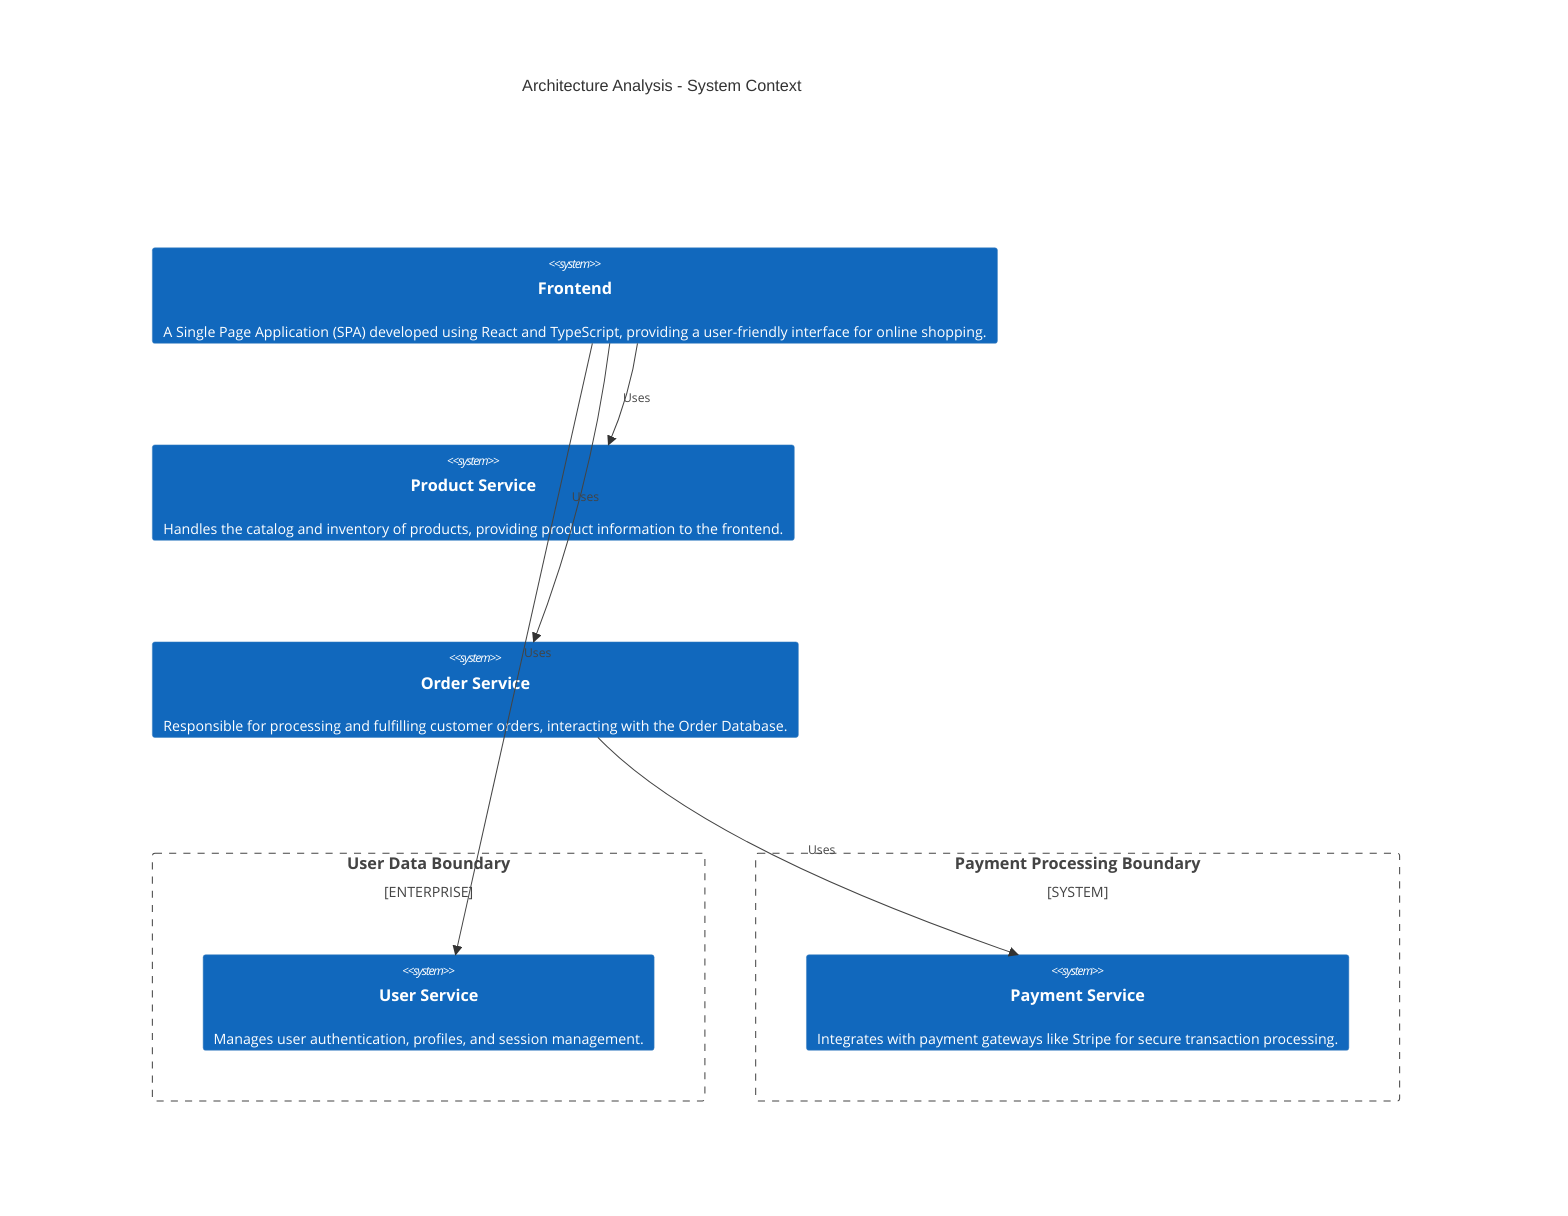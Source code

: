 C4Context
    title Architecture Analysis - System Context
    Enterprise_Boundary(tb_User_Data_Boundary, "User Data Boundary") {
        System(User_Service, "User Service", "Manages user authentication, profiles, and session management.")
    }
    System_Boundary(tb_Payment_Processing_Boundary, "Payment Processing Boundary") {
        System(Payment_Service, "Payment Service", "Integrates with payment gateways like Stripe for secure transaction processing.")
    }
    System(Frontend, "Frontend", "A Single Page Application (SPA) developed using React and TypeScript, providing a user-friendly interface for online shopping.")
    System(Product_Service, "Product Service", "Handles the catalog and inventory of products, providing product information to the frontend.")
    System(Order_Service, "Order Service", "Responsible for processing and fulfilling customer orders, interacting with the Order Database.")

    Rel(Frontend, User_Service, "Uses")
    Rel(Frontend, Product_Service, "Uses")
    Rel(Frontend, Order_Service, "Uses")
    Rel(Order_Service, Payment_Service, "Uses")